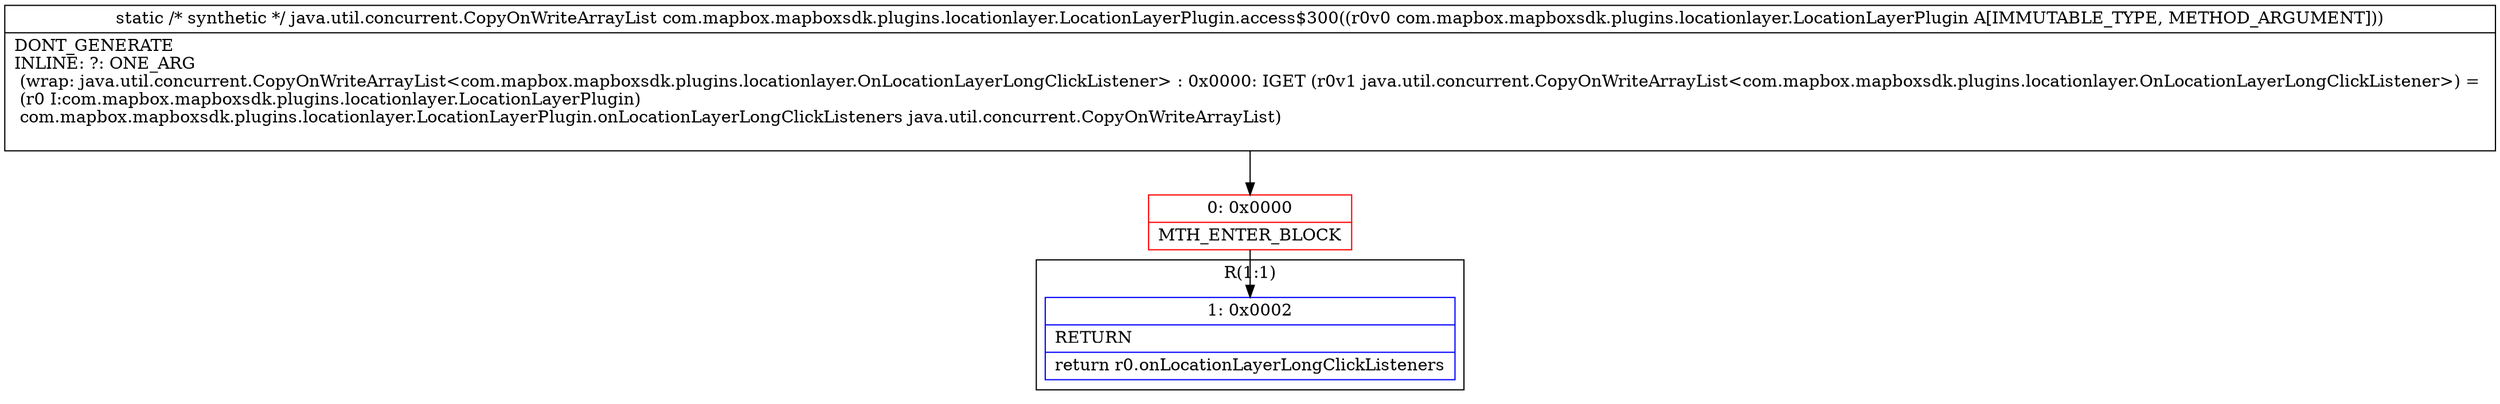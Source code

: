 digraph "CFG forcom.mapbox.mapboxsdk.plugins.locationlayer.LocationLayerPlugin.access$300(Lcom\/mapbox\/mapboxsdk\/plugins\/locationlayer\/LocationLayerPlugin;)Ljava\/util\/concurrent\/CopyOnWriteArrayList;" {
subgraph cluster_Region_2121353315 {
label = "R(1:1)";
node [shape=record,color=blue];
Node_1 [shape=record,label="{1\:\ 0x0002|RETURN\l|return r0.onLocationLayerLongClickListeners\l}"];
}
Node_0 [shape=record,color=red,label="{0\:\ 0x0000|MTH_ENTER_BLOCK\l}"];
MethodNode[shape=record,label="{static \/* synthetic *\/ java.util.concurrent.CopyOnWriteArrayList com.mapbox.mapboxsdk.plugins.locationlayer.LocationLayerPlugin.access$300((r0v0 com.mapbox.mapboxsdk.plugins.locationlayer.LocationLayerPlugin A[IMMUTABLE_TYPE, METHOD_ARGUMENT]))  | DONT_GENERATE\lINLINE: ?: ONE_ARG  \l  (wrap: java.util.concurrent.CopyOnWriteArrayList\<com.mapbox.mapboxsdk.plugins.locationlayer.OnLocationLayerLongClickListener\> : 0x0000: IGET  (r0v1 java.util.concurrent.CopyOnWriteArrayList\<com.mapbox.mapboxsdk.plugins.locationlayer.OnLocationLayerLongClickListener\>) = \l  (r0 I:com.mapbox.mapboxsdk.plugins.locationlayer.LocationLayerPlugin)\l com.mapbox.mapboxsdk.plugins.locationlayer.LocationLayerPlugin.onLocationLayerLongClickListeners java.util.concurrent.CopyOnWriteArrayList)\l\l}"];
MethodNode -> Node_0;
Node_0 -> Node_1;
}


